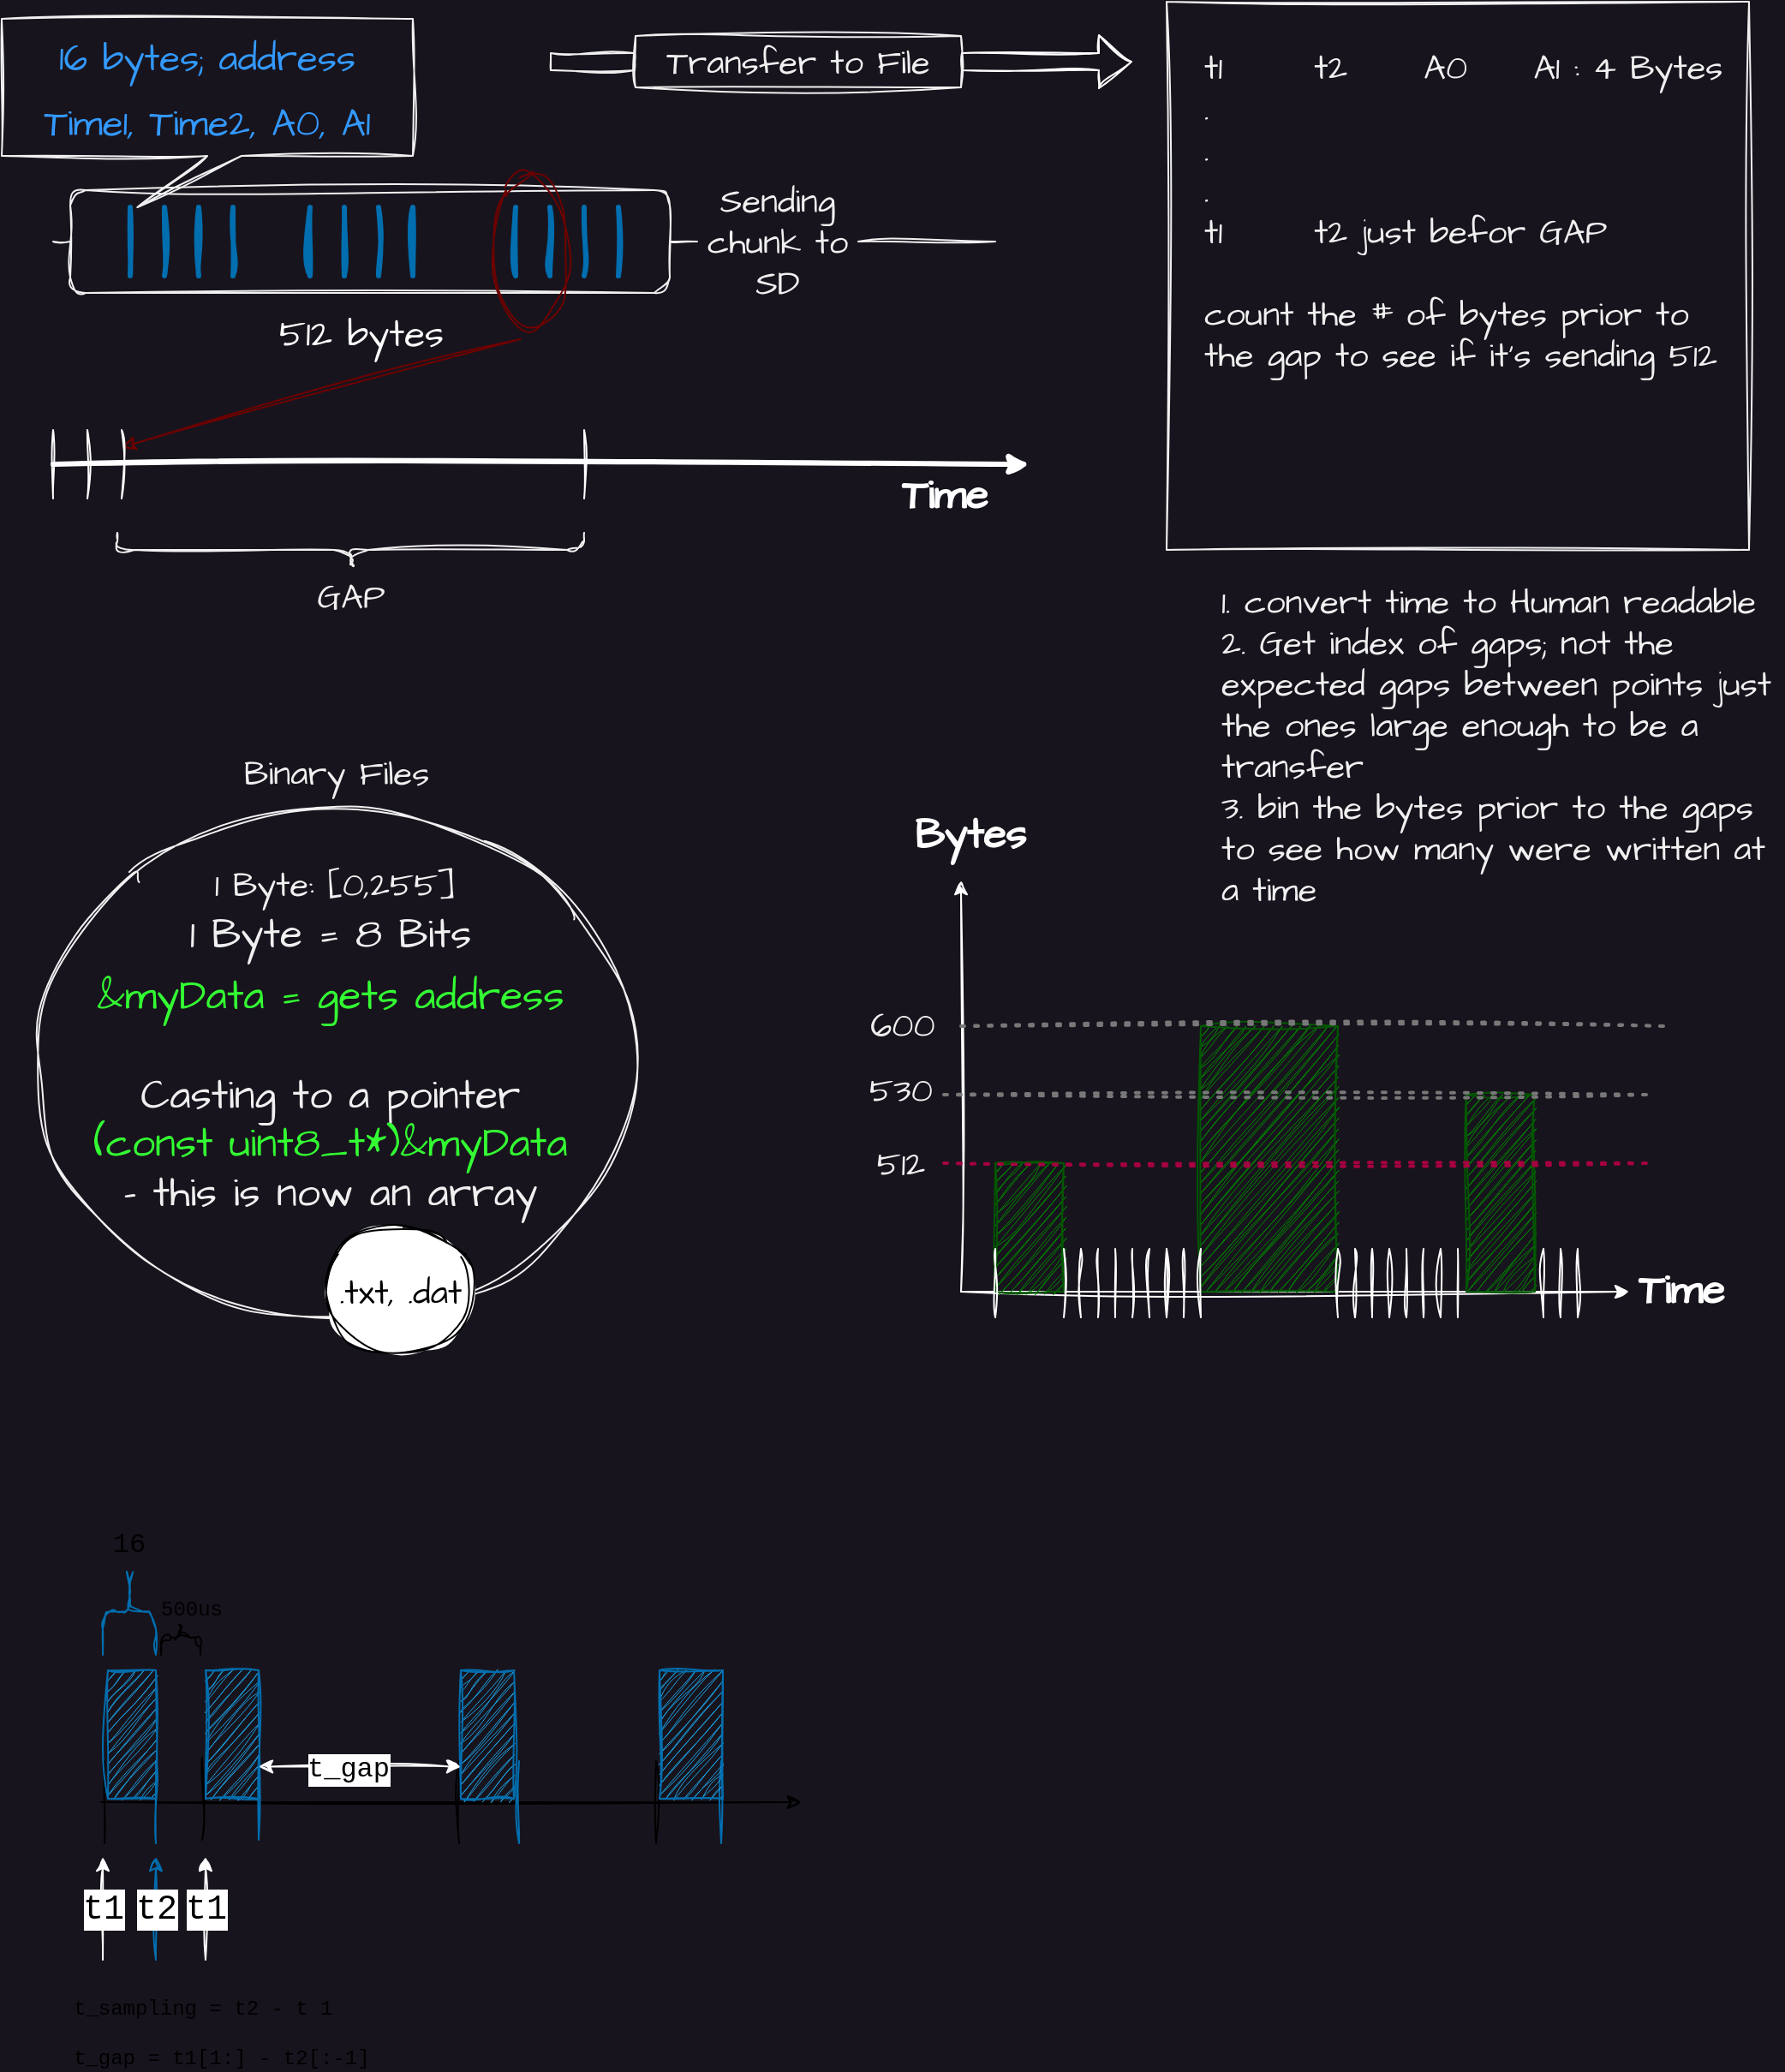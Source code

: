 <mxfile>
    <diagram id="RSmTBoeTnLUQExXN5EUj" name="Page-1">
        <mxGraphModel dx="532" dy="406" grid="0" gridSize="10" guides="1" tooltips="1" connect="1" arrows="1" fold="1" page="1" pageScale="1" pageWidth="1100" pageHeight="850" background="#18141d" math="0" shadow="0">
            <root>
                <mxCell id="0"/>
                <mxCell id="1" parent="0"/>
                <mxCell id="15" value="" style="rounded=1;whiteSpace=wrap;html=1;sketch=1;hachureGap=4;jiggle=2;curveFitting=1;fontFamily=Architects Daughter;fontSource=https%3A%2F%2Ffonts.googleapis.com%2Fcss%3Ffamily%3DArchitects%2BDaughter;fontSize=22;fontColor=#33FF33;fillColor=none;strokeColor=#F0F0F0;" parent="1" vertex="1">
                    <mxGeometry x="60" y="150" width="350" height="60" as="geometry"/>
                </mxCell>
                <mxCell id="3" value="" style="ellipse;whiteSpace=wrap;html=1;sketch=1;hachureGap=4;jiggle=2;curveFitting=1;fontFamily=Architects Daughter;fontSource=https%3A%2F%2Ffonts.googleapis.com%2Fcss%3Ffamily%3DArchitects%2BDaughter;fontSize=20;fillColor=none;strokeColor=#F0F0F0;" parent="1" vertex="1">
                    <mxGeometry x="40" y="510" width="350" height="300" as="geometry"/>
                </mxCell>
                <mxCell id="4" value=".txt, .dat" style="ellipse;whiteSpace=wrap;html=1;sketch=1;hachureGap=4;jiggle=2;curveFitting=1;fontFamily=Architects Daughter;fontSource=https%3A%2F%2Ffonts.googleapis.com%2Fcss%3Ffamily%3DArchitects%2BDaughter;fontSize=20;fillColor=default;" parent="1" vertex="1">
                    <mxGeometry x="210" y="755" width="85.71" height="75" as="geometry"/>
                </mxCell>
                <mxCell id="2" value="Binary Files" style="text;align=center;verticalAlign=middle;resizable=0;points=[];autosize=1;strokeColor=none;fillColor=none;fontSize=20;fontFamily=Architects Daughter;sketch=1;hachureGap=4;jiggle=2;curveFitting=1;fontSource=https%3A%2F%2Ffonts.googleapis.com%2Fcss%3Ffamily%3DArchitects%2BDaughter;html=1;fontColor=#F0F0F0;" parent="1" vertex="1">
                    <mxGeometry x="140" y="470" width="150" height="40" as="geometry"/>
                </mxCell>
                <mxCell id="5" value="1 Byte: [0,255]" style="text;html=1;strokeColor=none;fillColor=none;align=center;verticalAlign=middle;whiteSpace=wrap;rounded=0;sketch=1;hachureGap=4;jiggle=2;curveFitting=1;fontFamily=Architects Daughter;fontSource=https%3A%2F%2Ffonts.googleapis.com%2Fcss%3Ffamily%3DArchitects%2BDaughter;fontSize=20;fontColor=#F0F0F0;" parent="1" vertex="1">
                    <mxGeometry x="130" y="540" width="170" height="30" as="geometry"/>
                </mxCell>
                <mxCell id="6" value="1 Byte = 8 Bits" style="text;html=1;strokeColor=none;fillColor=none;align=center;verticalAlign=middle;whiteSpace=wrap;rounded=0;sketch=1;hachureGap=4;jiggle=2;curveFitting=1;fontFamily=Architects Daughter;fontSource=https%3A%2F%2Ffonts.googleapis.com%2Fcss%3Ffamily%3DArchitects%2BDaughter;fontSize=24;fontColor=#F0F0F0;" parent="1" vertex="1">
                    <mxGeometry x="127" y="570" width="170" height="30" as="geometry"/>
                </mxCell>
                <mxCell id="7" value="&lt;font color=&quot;#33ff33&quot;&gt;&amp;amp;myData = gets address&lt;br&gt;&lt;/font&gt;&lt;br&gt;Casting to a pointer&lt;br&gt;&lt;font&gt;&lt;font color=&quot;#33ff33&quot;&gt;(const uint8_t*)&amp;amp;myData&lt;/font&gt;&lt;br&gt;&lt;/font&gt;- this is now an array" style="text;html=1;strokeColor=none;fillColor=none;align=center;verticalAlign=top;whiteSpace=wrap;rounded=0;sketch=1;hachureGap=4;jiggle=2;curveFitting=1;fontFamily=Architects Daughter;fontSource=https%3A%2F%2Ffonts.googleapis.com%2Fcss%3Ffamily%3DArchitects%2BDaughter;fontSize=24;fontColor=#F0F0F0;" parent="1" vertex="1">
                    <mxGeometry x="72" y="600" width="280" height="190" as="geometry"/>
                </mxCell>
                <mxCell id="9" value="" style="endArrow=none;html=1;sketch=1;hachureGap=4;jiggle=2;curveFitting=1;fontFamily=Architects Daughter;fontSource=https%3A%2F%2Ffonts.googleapis.com%2Fcss%3Ffamily%3DArchitects%2BDaughter;fontSize=24;fontColor=#66FF66;startArrow=none;strokeColor=#F0F0F0;" parent="1" source="60" edge="1">
                    <mxGeometry width="50" height="50" relative="1" as="geometry">
                        <mxPoint x="50" y="190" as="sourcePoint"/>
                        <mxPoint x="600" y="180" as="targetPoint"/>
                    </mxGeometry>
                </mxCell>
                <mxCell id="10" value="" style="endArrow=none;html=1;sketch=1;hachureGap=4;jiggle=2;curveFitting=1;fontFamily=Architects Daughter;fontSource=https%3A%2F%2Ffonts.googleapis.com%2Fcss%3Ffamily%3DArchitects%2BDaughter;fontSize=31;fontColor=#33FF33;strokeColor=#006EAF;strokeWidth=3;fillColor=#1ba1e2;" parent="1" edge="1">
                    <mxGeometry width="50" height="50" relative="1" as="geometry">
                        <mxPoint x="115" y="200" as="sourcePoint"/>
                        <mxPoint x="115" y="160" as="targetPoint"/>
                    </mxGeometry>
                </mxCell>
                <mxCell id="11" value="" style="endArrow=none;html=1;sketch=1;hachureGap=4;jiggle=2;curveFitting=1;fontFamily=Architects Daughter;fontSource=https%3A%2F%2Ffonts.googleapis.com%2Fcss%3Ffamily%3DArchitects%2BDaughter;fontSize=31;fontColor=#33FF33;strokeColor=#006EAF;strokeWidth=3;fillColor=#1ba1e2;" parent="1" edge="1">
                    <mxGeometry width="50" height="50" relative="1" as="geometry">
                        <mxPoint x="95" y="200" as="sourcePoint"/>
                        <mxPoint x="95" y="160" as="targetPoint"/>
                    </mxGeometry>
                </mxCell>
                <mxCell id="12" value="" style="endArrow=none;html=1;sketch=1;hachureGap=4;jiggle=2;curveFitting=1;fontFamily=Architects Daughter;fontSource=https%3A%2F%2Ffonts.googleapis.com%2Fcss%3Ffamily%3DArchitects%2BDaughter;fontSize=31;fontColor=#33FF33;strokeColor=#006EAF;strokeWidth=3;fillColor=#1ba1e2;" parent="1" edge="1">
                    <mxGeometry width="50" height="50" relative="1" as="geometry">
                        <mxPoint x="135" y="200" as="sourcePoint"/>
                        <mxPoint x="135" y="160" as="targetPoint"/>
                    </mxGeometry>
                </mxCell>
                <mxCell id="13" value="" style="endArrow=none;html=1;sketch=1;hachureGap=4;jiggle=2;curveFitting=1;fontFamily=Architects Daughter;fontSource=https%3A%2F%2Ffonts.googleapis.com%2Fcss%3Ffamily%3DArchitects%2BDaughter;fontSize=31;fontColor=#33FF33;strokeColor=#006EAF;strokeWidth=3;fillColor=#1ba1e2;" parent="1" edge="1">
                    <mxGeometry width="50" height="50" relative="1" as="geometry">
                        <mxPoint x="155" y="200" as="sourcePoint"/>
                        <mxPoint x="155" y="160" as="targetPoint"/>
                    </mxGeometry>
                </mxCell>
                <mxCell id="14" value="&lt;font style=&quot;font-size: 22px;&quot;&gt;16 bytes; address&lt;br&gt;Time1, Time2, A0, A1&lt;br&gt;&lt;/font&gt;" style="shape=callout;whiteSpace=wrap;html=1;perimeter=calloutPerimeter;sketch=1;hachureGap=4;jiggle=2;curveFitting=1;fontFamily=Architects Daughter;fontSource=https%3A%2F%2Ffonts.googleapis.com%2Fcss%3Ffamily%3DArchitects%2BDaughter;fontSize=31;position2=0.33;fillColor=none;fontColor=#3399FF;strokeColor=#F0F0F0;" parent="1" vertex="1">
                    <mxGeometry x="20" y="50" width="240" height="110" as="geometry"/>
                </mxCell>
                <mxCell id="16" value="" style="endArrow=none;html=1;sketch=1;hachureGap=4;jiggle=2;curveFitting=1;fontFamily=Architects Daughter;fontSource=https%3A%2F%2Ffonts.googleapis.com%2Fcss%3Ffamily%3DArchitects%2BDaughter;fontSize=24;fontColor=#66FF66;strokeColor=#F0F0F0;" parent="1" target="15" edge="1">
                    <mxGeometry width="50" height="50" relative="1" as="geometry">
                        <mxPoint x="50" y="180" as="sourcePoint"/>
                        <mxPoint x="590" y="190" as="targetPoint"/>
                    </mxGeometry>
                </mxCell>
                <mxCell id="17" value="512 bytes" style="text;html=1;strokeColor=none;fillColor=none;align=center;verticalAlign=middle;whiteSpace=wrap;rounded=0;sketch=1;hachureGap=4;jiggle=2;curveFitting=1;fontFamily=Architects Daughter;fontSource=https%3A%2F%2Ffonts.googleapis.com%2Fcss%3Ffamily%3DArchitects%2BDaughter;fontSize=22;fontColor=#FFFFFF;" parent="1" vertex="1">
                    <mxGeometry x="170" y="220" width="120" height="30" as="geometry"/>
                </mxCell>
                <mxCell id="20" value="" style="endArrow=classic;html=1;sketch=1;hachureGap=4;jiggle=2;curveFitting=1;strokeColor=#FFFFFF;strokeWidth=3;fontFamily=Architects Daughter;fontSource=https%3A%2F%2Ffonts.googleapis.com%2Fcss%3Ffamily%3DArchitects%2BDaughter;fontSize=22;fontColor=#FFFFFF;" parent="1" edge="1">
                    <mxGeometry width="50" height="50" relative="1" as="geometry">
                        <mxPoint x="50" y="310" as="sourcePoint"/>
                        <mxPoint x="620" y="310" as="targetPoint"/>
                    </mxGeometry>
                </mxCell>
                <mxCell id="21" value="Time" style="text;strokeColor=none;fillColor=none;html=1;fontSize=24;fontStyle=1;verticalAlign=middle;align=center;sketch=1;hachureGap=4;jiggle=2;curveFitting=1;fontFamily=Architects Daughter;fontSource=https%3A%2F%2Ffonts.googleapis.com%2Fcss%3Ffamily%3DArchitects%2BDaughter;fontColor=#FFFFFF;" parent="1" vertex="1">
                    <mxGeometry x="950" y="772.5" width="100" height="40" as="geometry"/>
                </mxCell>
                <mxCell id="22" value="" style="endArrow=classic;html=1;sketch=1;hachureGap=4;jiggle=2;curveFitting=1;strokeColor=#6F0000;strokeWidth=1;fontFamily=Architects Daughter;fontSource=https%3A%2F%2Ffonts.googleapis.com%2Fcss%3Ffamily%3DArchitects%2BDaughter;fontSize=22;fontColor=#FFFFFF;fillColor=#a20025;exitX=0.361;exitY=1.078;exitDx=0;exitDy=0;exitPerimeter=0;" parent="1" source="23" edge="1">
                    <mxGeometry width="50" height="50" relative="1" as="geometry">
                        <mxPoint x="100" y="220" as="sourcePoint"/>
                        <mxPoint x="90" y="300" as="targetPoint"/>
                    </mxGeometry>
                </mxCell>
                <mxCell id="23" value="" style="ellipse;whiteSpace=wrap;html=1;sketch=1;hachureGap=4;jiggle=2;curveFitting=1;fontFamily=Architects Daughter;fontSource=https%3A%2F%2Ffonts.googleapis.com%2Fcss%3Ffamily%3DArchitects%2BDaughter;fontSize=22;fontColor=#ffffff;fillColor=none;strokeColor=#6F0000;" parent="1" vertex="1">
                    <mxGeometry x="307" y="140" width="44" height="90" as="geometry"/>
                </mxCell>
                <mxCell id="24" value="" style="endArrow=none;html=1;sketch=1;hachureGap=4;jiggle=2;curveFitting=1;strokeColor=#FFFFFF;strokeWidth=1;fontFamily=Architects Daughter;fontSource=https%3A%2F%2Ffonts.googleapis.com%2Fcss%3Ffamily%3DArchitects%2BDaughter;fontSize=22;fontColor=#FFFFFF;" parent="1" edge="1">
                    <mxGeometry width="50" height="50" relative="1" as="geometry">
                        <mxPoint x="90" y="290" as="sourcePoint"/>
                        <mxPoint x="90" y="330" as="targetPoint"/>
                    </mxGeometry>
                </mxCell>
                <mxCell id="28" value="" style="endArrow=classic;html=1;sketch=1;hachureGap=4;jiggle=2;curveFitting=1;strokeColor=#FFFFFF;strokeWidth=1;fontFamily=Architects Daughter;fontSource=https%3A%2F%2Ffonts.googleapis.com%2Fcss%3Ffamily%3DArchitects%2BDaughter;fontSize=22;fontColor=#FFFFFF;" parent="1" edge="1">
                    <mxGeometry width="50" height="50" relative="1" as="geometry">
                        <mxPoint x="580" y="793" as="sourcePoint"/>
                        <mxPoint x="580" y="553" as="targetPoint"/>
                    </mxGeometry>
                </mxCell>
                <mxCell id="29" value="" style="endArrow=classic;html=1;sketch=1;hachureGap=4;jiggle=2;curveFitting=1;strokeColor=#FFFFFF;strokeWidth=1;fontFamily=Architects Daughter;fontSource=https%3A%2F%2Ffonts.googleapis.com%2Fcss%3Ffamily%3DArchitects%2BDaughter;fontSize=22;fontColor=#FFFFFF;entryX=0;entryY=0.75;entryDx=0;entryDy=0;" parent="1" edge="1">
                    <mxGeometry width="50" height="50" relative="1" as="geometry">
                        <mxPoint x="580" y="793" as="sourcePoint"/>
                        <mxPoint x="970" y="793" as="targetPoint"/>
                    </mxGeometry>
                </mxCell>
                <mxCell id="30" value="Time" style="text;strokeColor=none;fillColor=none;html=1;fontSize=24;fontStyle=1;verticalAlign=middle;align=center;sketch=1;hachureGap=4;jiggle=2;curveFitting=1;fontFamily=Architects Daughter;fontSource=https%3A%2F%2Ffonts.googleapis.com%2Fcss%3Ffamily%3DArchitects%2BDaughter;fontColor=#FFFFFF;" parent="1" vertex="1">
                    <mxGeometry x="520" y="309" width="100" height="40" as="geometry"/>
                </mxCell>
                <mxCell id="31" value="Bytes" style="text;strokeColor=none;fillColor=none;html=1;fontSize=24;fontStyle=1;verticalAlign=middle;align=center;sketch=1;hachureGap=4;jiggle=2;curveFitting=1;fontFamily=Architects Daughter;fontSource=https%3A%2F%2Ffonts.googleapis.com%2Fcss%3Ffamily%3DArchitects%2BDaughter;fontColor=#FFFFFF;" parent="1" vertex="1">
                    <mxGeometry x="540" y="504" width="90" height="45" as="geometry"/>
                </mxCell>
                <mxCell id="34" value="" style="rounded=0;whiteSpace=wrap;html=1;sketch=1;hachureGap=4;jiggle=2;curveFitting=1;fontFamily=Architects Daughter;fontSource=https%3A%2F%2Ffonts.googleapis.com%2Fcss%3Ffamily%3DArchitects%2BDaughter;fontSize=22;fontColor=#ffffff;fillColor=#008a00;strokeColor=#005700;" parent="1" vertex="1">
                    <mxGeometry x="720" y="638" width="80" height="155" as="geometry"/>
                </mxCell>
                <mxCell id="35" value="" style="rounded=0;whiteSpace=wrap;html=1;sketch=1;hachureGap=4;jiggle=2;curveFitting=1;fontFamily=Architects Daughter;fontSource=https%3A%2F%2Ffonts.googleapis.com%2Fcss%3Ffamily%3DArchitects%2BDaughter;fontSize=22;fontColor=#ffffff;fillColor=#008a00;strokeColor=#005700;" parent="1" vertex="1">
                    <mxGeometry x="600" y="718" width="40" height="75" as="geometry"/>
                </mxCell>
                <mxCell id="36" value="" style="rounded=0;whiteSpace=wrap;html=1;sketch=1;hachureGap=4;jiggle=2;curveFitting=1;fontFamily=Architects Daughter;fontSource=https%3A%2F%2Ffonts.googleapis.com%2Fcss%3Ffamily%3DArchitects%2BDaughter;fontSize=22;fontColor=#ffffff;fillColor=#008a00;strokeColor=#005700;" parent="1" vertex="1">
                    <mxGeometry x="875" y="678" width="40" height="115" as="geometry"/>
                </mxCell>
                <mxCell id="43" value="" style="shape=flexArrow;endArrow=classic;html=1;sketch=1;hachureGap=4;jiggle=2;curveFitting=1;strokeColor=#FFFFFF;strokeWidth=1;fontFamily=Architects Daughter;fontSource=https%3A%2F%2Ffonts.googleapis.com%2Fcss%3Ffamily%3DArchitects%2BDaughter;fontSize=60;fontColor=#FF3333;startArrow=none;" parent="1" source="44" edge="1">
                    <mxGeometry width="50" height="50" relative="1" as="geometry">
                        <mxPoint x="340" y="75" as="sourcePoint"/>
                        <mxPoint x="680" y="75" as="targetPoint"/>
                    </mxGeometry>
                </mxCell>
                <mxCell id="46" value="" style="shape=flexArrow;endArrow=none;html=1;sketch=1;hachureGap=4;jiggle=2;curveFitting=1;strokeColor=#F0F0F0;strokeWidth=1;fontFamily=Architects Daughter;fontSource=https%3A%2F%2Ffonts.googleapis.com%2Fcss%3Ffamily%3DArchitects%2BDaughter;fontSize=60;fontColor=#FF3333;" parent="1" target="44" edge="1">
                    <mxGeometry width="50" height="50" relative="1" as="geometry">
                        <mxPoint x="340" y="75" as="sourcePoint"/>
                        <mxPoint x="680" y="75" as="targetPoint"/>
                    </mxGeometry>
                </mxCell>
                <mxCell id="44" value="Transfer to File" style="text;html=1;strokeColor=#F0F0F0;fillColor=none;align=center;verticalAlign=middle;whiteSpace=wrap;rounded=0;sketch=1;hachureGap=4;jiggle=2;curveFitting=1;fontFamily=Architects Daughter;fontSource=https%3A%2F%2Ffonts.googleapis.com%2Fcss%3Ffamily%3DArchitects%2BDaughter;fontSize=20;fontColor=#F0F0F0;" parent="1" vertex="1">
                    <mxGeometry x="390" y="60" width="190" height="30" as="geometry"/>
                </mxCell>
                <mxCell id="47" value="" style="endArrow=none;html=1;sketch=1;hachureGap=4;jiggle=2;curveFitting=1;strokeColor=#FFFFFF;strokeWidth=1;fontFamily=Architects Daughter;fontSource=https%3A%2F%2Ffonts.googleapis.com%2Fcss%3Ffamily%3DArchitects%2BDaughter;fontSize=22;fontColor=#FFFFFF;" parent="1" edge="1">
                    <mxGeometry width="50" height="50" relative="1" as="geometry">
                        <mxPoint x="600" y="768" as="sourcePoint"/>
                        <mxPoint x="600" y="808" as="targetPoint"/>
                    </mxGeometry>
                </mxCell>
                <mxCell id="49" value="" style="endArrow=none;html=1;sketch=1;hachureGap=4;jiggle=2;curveFitting=1;strokeColor=#FFFFFF;strokeWidth=1;fontFamily=Architects Daughter;fontSource=https%3A%2F%2Ffonts.googleapis.com%2Fcss%3Ffamily%3DArchitects%2BDaughter;fontSize=22;fontColor=#FFFFFF;" parent="1" edge="1">
                    <mxGeometry width="50" height="50" relative="1" as="geometry">
                        <mxPoint x="640" y="768" as="sourcePoint"/>
                        <mxPoint x="640" y="808" as="targetPoint"/>
                    </mxGeometry>
                </mxCell>
                <mxCell id="50" value="" style="endArrow=none;html=1;sketch=1;hachureGap=4;jiggle=2;curveFitting=1;strokeColor=#FFFFFF;strokeWidth=1;fontFamily=Architects Daughter;fontSource=https%3A%2F%2Ffonts.googleapis.com%2Fcss%3Ffamily%3DArchitects%2BDaughter;fontSize=22;fontColor=#FFFFFF;" parent="1" edge="1">
                    <mxGeometry width="50" height="50" relative="1" as="geometry">
                        <mxPoint x="720" y="768" as="sourcePoint"/>
                        <mxPoint x="720" y="808" as="targetPoint"/>
                    </mxGeometry>
                </mxCell>
                <mxCell id="55" value="" style="endArrow=none;html=1;sketch=1;hachureGap=4;jiggle=2;curveFitting=1;strokeColor=#FFFFFF;strokeWidth=1;fontFamily=Architects Daughter;fontSource=https%3A%2F%2Ffonts.googleapis.com%2Fcss%3Ffamily%3DArchitects%2BDaughter;fontSize=22;fontColor=#FFFFFF;" parent="1" edge="1">
                    <mxGeometry width="50" height="50" relative="1" as="geometry">
                        <mxPoint x="800" y="768" as="sourcePoint"/>
                        <mxPoint x="800" y="808" as="targetPoint"/>
                    </mxGeometry>
                </mxCell>
                <mxCell id="56" value="" style="endArrow=none;html=1;sketch=1;hachureGap=4;jiggle=2;curveFitting=1;strokeColor=#FFFFFF;strokeWidth=1;fontFamily=Architects Daughter;fontSource=https%3A%2F%2Ffonts.googleapis.com%2Fcss%3Ffamily%3DArchitects%2BDaughter;fontSize=22;fontColor=#FFFFFF;" parent="1" edge="1">
                    <mxGeometry width="50" height="50" relative="1" as="geometry">
                        <mxPoint x="870" y="768" as="sourcePoint"/>
                        <mxPoint x="870" y="808" as="targetPoint"/>
                    </mxGeometry>
                </mxCell>
                <mxCell id="58" value="" style="endArrow=none;html=1;sketch=1;hachureGap=4;jiggle=2;curveFitting=1;strokeColor=#FFFFFF;strokeWidth=1;fontFamily=Architects Daughter;fontSource=https%3A%2F%2Ffonts.googleapis.com%2Fcss%3Ffamily%3DArchitects%2BDaughter;fontSize=22;fontColor=#FFFFFF;" parent="1" edge="1">
                    <mxGeometry width="50" height="50" relative="1" as="geometry">
                        <mxPoint x="920" y="768" as="sourcePoint"/>
                        <mxPoint x="920" y="808" as="targetPoint"/>
                    </mxGeometry>
                </mxCell>
                <mxCell id="59" value="" style="endArrow=none;html=1;sketch=1;hachureGap=4;jiggle=2;curveFitting=1;strokeColor=#FFFFFF;strokeWidth=1;fontFamily=Architects Daughter;fontSource=https%3A%2F%2Ffonts.googleapis.com%2Fcss%3Ffamily%3DArchitects%2BDaughter;fontSize=22;fontColor=#FFFFFF;" parent="1" edge="1">
                    <mxGeometry width="50" height="50" relative="1" as="geometry">
                        <mxPoint x="360" y="290" as="sourcePoint"/>
                        <mxPoint x="360" y="330" as="targetPoint"/>
                    </mxGeometry>
                </mxCell>
                <mxCell id="61" value="" style="endArrow=none;html=1;sketch=1;hachureGap=4;jiggle=2;curveFitting=1;fontFamily=Architects Daughter;fontSource=https%3A%2F%2Ffonts.googleapis.com%2Fcss%3Ffamily%3DArchitects%2BDaughter;fontSize=24;fontColor=#66FF66;startArrow=none;strokeColor=#F0F0F0;" parent="1" source="15" target="60" edge="1">
                    <mxGeometry width="50" height="50" relative="1" as="geometry">
                        <mxPoint x="410" y="180" as="sourcePoint"/>
                        <mxPoint x="600" y="180" as="targetPoint"/>
                    </mxGeometry>
                </mxCell>
                <mxCell id="60" value="Sending chunk to SD" style="text;html=1;strokeColor=none;fillColor=none;align=center;verticalAlign=middle;rounded=0;sketch=1;hachureGap=4;jiggle=2;curveFitting=1;fontFamily=Architects Daughter;fontSource=https%3A%2F%2Ffonts.googleapis.com%2Fcss%3Ffamily%3DArchitects%2BDaughter;fontSize=20;whiteSpace=wrap;labelBorderColor=none;fontColor=#F0F0F0;" parent="1" vertex="1">
                    <mxGeometry x="426" y="165" width="94" height="30" as="geometry"/>
                </mxCell>
                <mxCell id="65" value="" style="endArrow=none;html=1;sketch=1;hachureGap=4;jiggle=2;curveFitting=1;fontFamily=Architects Daughter;fontSource=https%3A%2F%2Ffonts.googleapis.com%2Fcss%3Ffamily%3DArchitects%2BDaughter;fontSize=31;fontColor=#33FF33;strokeColor=#006EAF;strokeWidth=3;fillColor=#1ba1e2;" parent="1" edge="1">
                    <mxGeometry width="50" height="50" relative="1" as="geometry">
                        <mxPoint x="200.0" y="200" as="sourcePoint"/>
                        <mxPoint x="200.0" y="160" as="targetPoint"/>
                    </mxGeometry>
                </mxCell>
                <mxCell id="66" value="" style="endArrow=none;html=1;sketch=1;hachureGap=4;jiggle=2;curveFitting=1;fontFamily=Architects Daughter;fontSource=https%3A%2F%2Ffonts.googleapis.com%2Fcss%3Ffamily%3DArchitects%2BDaughter;fontSize=31;fontColor=#33FF33;strokeColor=#006EAF;strokeWidth=3;fillColor=#1ba1e2;" parent="1" edge="1">
                    <mxGeometry width="50" height="50" relative="1" as="geometry">
                        <mxPoint x="220.0" y="200" as="sourcePoint"/>
                        <mxPoint x="220.0" y="160" as="targetPoint"/>
                    </mxGeometry>
                </mxCell>
                <mxCell id="67" value="" style="endArrow=none;html=1;sketch=1;hachureGap=4;jiggle=2;curveFitting=1;fontFamily=Architects Daughter;fontSource=https%3A%2F%2Ffonts.googleapis.com%2Fcss%3Ffamily%3DArchitects%2BDaughter;fontSize=31;fontColor=#33FF33;strokeColor=#006EAF;strokeWidth=3;fillColor=#1ba1e2;" parent="1" edge="1">
                    <mxGeometry width="50" height="50" relative="1" as="geometry">
                        <mxPoint x="240.0" y="200" as="sourcePoint"/>
                        <mxPoint x="240.0" y="160" as="targetPoint"/>
                    </mxGeometry>
                </mxCell>
                <mxCell id="68" value="" style="endArrow=none;html=1;sketch=1;hachureGap=4;jiggle=2;curveFitting=1;fontFamily=Architects Daughter;fontSource=https%3A%2F%2Ffonts.googleapis.com%2Fcss%3Ffamily%3DArchitects%2BDaughter;fontSize=31;fontColor=#33FF33;strokeColor=#006EAF;strokeWidth=3;fillColor=#1ba1e2;" parent="1" edge="1">
                    <mxGeometry width="50" height="50" relative="1" as="geometry">
                        <mxPoint x="320.0" y="200" as="sourcePoint"/>
                        <mxPoint x="320.0" y="160" as="targetPoint"/>
                    </mxGeometry>
                </mxCell>
                <mxCell id="72" value="" style="endArrow=none;html=1;sketch=1;hachureGap=4;jiggle=2;curveFitting=1;fontFamily=Architects Daughter;fontSource=https%3A%2F%2Ffonts.googleapis.com%2Fcss%3Ffamily%3DArchitects%2BDaughter;fontSize=31;fontColor=#33FF33;strokeColor=#006EAF;strokeWidth=3;fillColor=#1ba1e2;" parent="1" edge="1">
                    <mxGeometry width="50" height="50" relative="1" as="geometry">
                        <mxPoint x="340" y="200" as="sourcePoint"/>
                        <mxPoint x="340" y="160" as="targetPoint"/>
                    </mxGeometry>
                </mxCell>
                <mxCell id="73" value="" style="endArrow=none;html=1;sketch=1;hachureGap=4;jiggle=2;curveFitting=1;fontFamily=Architects Daughter;fontSource=https%3A%2F%2Ffonts.googleapis.com%2Fcss%3Ffamily%3DArchitects%2BDaughter;fontSize=31;fontColor=#33FF33;strokeColor=#006EAF;strokeWidth=3;fillColor=#1ba1e2;" parent="1" edge="1">
                    <mxGeometry width="50" height="50" relative="1" as="geometry">
                        <mxPoint x="360" y="200" as="sourcePoint"/>
                        <mxPoint x="360" y="160" as="targetPoint"/>
                    </mxGeometry>
                </mxCell>
                <mxCell id="74" value="" style="endArrow=none;html=1;sketch=1;hachureGap=4;jiggle=2;curveFitting=1;fontFamily=Architects Daughter;fontSource=https%3A%2F%2Ffonts.googleapis.com%2Fcss%3Ffamily%3DArchitects%2BDaughter;fontSize=31;fontColor=#33FF33;strokeColor=#006EAF;strokeWidth=3;fillColor=#1ba1e2;" parent="1" edge="1">
                    <mxGeometry width="50" height="50" relative="1" as="geometry">
                        <mxPoint x="380" y="200" as="sourcePoint"/>
                        <mxPoint x="380" y="160" as="targetPoint"/>
                    </mxGeometry>
                </mxCell>
                <mxCell id="77" value="" style="endArrow=none;html=1;sketch=1;hachureGap=4;jiggle=2;curveFitting=1;strokeColor=#FFFFFF;strokeWidth=1;fontFamily=Architects Daughter;fontSource=https%3A%2F%2Ffonts.googleapis.com%2Fcss%3Ffamily%3DArchitects%2BDaughter;fontSize=22;fontColor=#FFFFFF;" parent="1" edge="1">
                    <mxGeometry width="50" height="50" relative="1" as="geometry">
                        <mxPoint x="70" y="290.0" as="sourcePoint"/>
                        <mxPoint x="70" y="330.0" as="targetPoint"/>
                    </mxGeometry>
                </mxCell>
                <mxCell id="78" value="" style="endArrow=none;html=1;sketch=1;hachureGap=4;jiggle=2;curveFitting=1;strokeColor=#FFFFFF;strokeWidth=1;fontFamily=Architects Daughter;fontSource=https%3A%2F%2Ffonts.googleapis.com%2Fcss%3Ffamily%3DArchitects%2BDaughter;fontSize=22;fontColor=#FFFFFF;" parent="1" edge="1">
                    <mxGeometry width="50" height="50" relative="1" as="geometry">
                        <mxPoint x="50" y="290.0" as="sourcePoint"/>
                        <mxPoint x="50" y="330.0" as="targetPoint"/>
                    </mxGeometry>
                </mxCell>
                <mxCell id="79" value="" style="rounded=0;whiteSpace=wrap;html=1;sketch=1;hachureGap=4;jiggle=2;curveFitting=1;fontFamily=Architects Daughter;fontSource=https%3A%2F%2Ffonts.googleapis.com%2Fcss%3Ffamily%3DArchitects%2BDaughter;fontSize=20;fillColor=none;strokeColor=#F0F0F0;" parent="1" vertex="1">
                    <mxGeometry x="700" y="40" width="340" height="320" as="geometry"/>
                </mxCell>
                <mxCell id="80" value="t1&lt;span style=&quot;white-space: pre;&quot;&gt;&#9;&lt;/span&gt;t2&amp;nbsp;&lt;span style=&quot;white-space: pre;&quot;&gt;&#9;&lt;/span&gt;A0&lt;span style=&quot;white-space: pre;&quot;&gt;&#9;&lt;/span&gt;A1 : 4 Bytes&lt;br&gt;.&lt;br&gt;.&lt;br&gt;.&amp;nbsp;&lt;br&gt;t1&lt;span style=&quot;white-space: pre;&quot;&gt;&#9;&lt;/span&gt;t2 just befor GAP&lt;br&gt;&lt;br&gt;count the # of bytes prior to the gap to see if it's sending 512" style="text;html=1;strokeColor=none;fillColor=none;align=left;verticalAlign=top;whiteSpace=wrap;rounded=0;sketch=1;hachureGap=4;jiggle=2;curveFitting=1;fontFamily=Architects Daughter;fontSource=https%3A%2F%2Ffonts.googleapis.com%2Fcss%3Ffamily%3DArchitects%2BDaughter;fontSize=20;fontColor=#F0F0F0;" parent="1" vertex="1">
                    <mxGeometry x="720" y="60" width="310" height="280" as="geometry"/>
                </mxCell>
                <mxCell id="83" value="1. convert time to Human readable&lt;br&gt;2. Get index of gaps; not the expected gaps between points just the ones large enough to be a transfer&amp;nbsp;&lt;br&gt;3. bin the bytes prior to the gaps to see how many were written at a time&amp;nbsp;" style="text;html=1;strokeColor=none;fillColor=none;align=left;verticalAlign=top;whiteSpace=wrap;rounded=0;sketch=1;hachureGap=4;jiggle=2;curveFitting=1;fontFamily=Architects Daughter;fontSource=https%3A%2F%2Ffonts.googleapis.com%2Fcss%3Ffamily%3DArchitects%2BDaughter;fontSize=20;labelBorderColor=none;labelBackgroundColor=none;fontColor=#F0F0F0;" parent="1" vertex="1">
                    <mxGeometry x="730" y="372" width="330" height="215" as="geometry"/>
                </mxCell>
                <mxCell id="84" value="512" style="text;html=1;strokeColor=none;fillColor=none;align=center;verticalAlign=middle;whiteSpace=wrap;rounded=0;sketch=1;hachureGap=4;jiggle=2;curveFitting=1;fontFamily=Architects Daughter;fontSource=https%3A%2F%2Ffonts.googleapis.com%2Fcss%3Ffamily%3DArchitects%2BDaughter;fontSize=20;fontColor=#F0F0F0;" parent="1" vertex="1">
                    <mxGeometry x="515" y="702.5" width="60" height="30" as="geometry"/>
                </mxCell>
                <mxCell id="86" value="600" style="text;html=1;strokeColor=none;fillColor=none;align=center;verticalAlign=middle;whiteSpace=wrap;rounded=0;sketch=1;hachureGap=4;jiggle=2;curveFitting=1;fontFamily=Architects Daughter;fontSource=https%3A%2F%2Ffonts.googleapis.com%2Fcss%3Ffamily%3DArchitects%2BDaughter;fontSize=20;fontColor=#F0F0F0;" parent="1" vertex="1">
                    <mxGeometry x="516" y="622" width="60" height="30" as="geometry"/>
                </mxCell>
                <mxCell id="87" value="530" style="text;html=1;strokeColor=none;fillColor=none;align=center;verticalAlign=middle;whiteSpace=wrap;rounded=0;sketch=1;hachureGap=4;jiggle=2;curveFitting=1;fontFamily=Architects Daughter;fontSource=https%3A%2F%2Ffonts.googleapis.com%2Fcss%3Ffamily%3DArchitects%2BDaughter;fontSize=20;fontColor=#F0F0F0;" parent="1" vertex="1">
                    <mxGeometry x="515" y="660" width="60" height="30" as="geometry"/>
                </mxCell>
                <mxCell id="88" value="" style="endArrow=none;dashed=1;html=1;dashPattern=1 3;strokeWidth=2;sketch=1;hachureGap=4;jiggle=2;curveFitting=1;fontFamily=Architects Daughter;fontSource=https%3A%2F%2Ffonts.googleapis.com%2Fcss%3Ffamily%3DArchitects%2BDaughter;fontSize=16;fillColor=#d80073;strokeColor=#A50040;" parent="1" edge="1">
                    <mxGeometry width="50" height="50" relative="1" as="geometry">
                        <mxPoint x="570" y="718" as="sourcePoint"/>
                        <mxPoint x="980" y="718" as="targetPoint"/>
                    </mxGeometry>
                </mxCell>
                <mxCell id="89" value="" style="endArrow=none;html=1;sketch=1;hachureGap=4;jiggle=2;curveFitting=1;strokeColor=#FFFFFF;strokeWidth=1;fontFamily=Architects Daughter;fontSource=https%3A%2F%2Ffonts.googleapis.com%2Fcss%3Ffamily%3DArchitects%2BDaughter;fontSize=22;fontColor=#FFFFFF;" parent="1" edge="1">
                    <mxGeometry width="50" height="50" relative="1" as="geometry">
                        <mxPoint x="660" y="768" as="sourcePoint"/>
                        <mxPoint x="660" y="808" as="targetPoint"/>
                    </mxGeometry>
                </mxCell>
                <mxCell id="90" value="" style="endArrow=none;html=1;sketch=1;hachureGap=4;jiggle=2;curveFitting=1;strokeColor=#FFFFFF;strokeWidth=1;fontFamily=Architects Daughter;fontSource=https%3A%2F%2Ffonts.googleapis.com%2Fcss%3Ffamily%3DArchitects%2BDaughter;fontSize=22;fontColor=#FFFFFF;" parent="1" edge="1">
                    <mxGeometry width="50" height="50" relative="1" as="geometry">
                        <mxPoint x="650" y="768" as="sourcePoint"/>
                        <mxPoint x="650" y="808" as="targetPoint"/>
                    </mxGeometry>
                </mxCell>
                <mxCell id="91" value="" style="endArrow=none;html=1;sketch=1;hachureGap=4;jiggle=2;curveFitting=1;strokeColor=#FFFFFF;strokeWidth=1;fontFamily=Architects Daughter;fontSource=https%3A%2F%2Ffonts.googleapis.com%2Fcss%3Ffamily%3DArchitects%2BDaughter;fontSize=22;fontColor=#FFFFFF;" parent="1" edge="1">
                    <mxGeometry width="50" height="50" relative="1" as="geometry">
                        <mxPoint x="670" y="768" as="sourcePoint"/>
                        <mxPoint x="670" y="808" as="targetPoint"/>
                    </mxGeometry>
                </mxCell>
                <mxCell id="92" value="" style="endArrow=none;html=1;sketch=1;hachureGap=4;jiggle=2;curveFitting=1;strokeColor=#FFFFFF;strokeWidth=1;fontFamily=Architects Daughter;fontSource=https%3A%2F%2Ffonts.googleapis.com%2Fcss%3Ffamily%3DArchitects%2BDaughter;fontSize=22;fontColor=#FFFFFF;" parent="1" edge="1">
                    <mxGeometry width="50" height="50" relative="1" as="geometry">
                        <mxPoint x="680" y="768" as="sourcePoint"/>
                        <mxPoint x="680" y="808" as="targetPoint"/>
                    </mxGeometry>
                </mxCell>
                <mxCell id="93" value="" style="endArrow=none;html=1;sketch=1;hachureGap=4;jiggle=2;curveFitting=1;strokeColor=#FFFFFF;strokeWidth=1;fontFamily=Architects Daughter;fontSource=https%3A%2F%2Ffonts.googleapis.com%2Fcss%3Ffamily%3DArchitects%2BDaughter;fontSize=22;fontColor=#FFFFFF;" parent="1" edge="1">
                    <mxGeometry width="50" height="50" relative="1" as="geometry">
                        <mxPoint x="690" y="768" as="sourcePoint"/>
                        <mxPoint x="690" y="808" as="targetPoint"/>
                    </mxGeometry>
                </mxCell>
                <mxCell id="94" value="" style="endArrow=none;html=1;sketch=1;hachureGap=4;jiggle=2;curveFitting=1;strokeColor=#FFFFFF;strokeWidth=1;fontFamily=Architects Daughter;fontSource=https%3A%2F%2Ffonts.googleapis.com%2Fcss%3Ffamily%3DArchitects%2BDaughter;fontSize=22;fontColor=#FFFFFF;" parent="1" edge="1">
                    <mxGeometry width="50" height="50" relative="1" as="geometry">
                        <mxPoint x="700" y="768" as="sourcePoint"/>
                        <mxPoint x="700" y="808" as="targetPoint"/>
                    </mxGeometry>
                </mxCell>
                <mxCell id="95" value="" style="endArrow=none;html=1;sketch=1;hachureGap=4;jiggle=2;curveFitting=1;strokeColor=#FFFFFF;strokeWidth=1;fontFamily=Architects Daughter;fontSource=https%3A%2F%2Ffonts.googleapis.com%2Fcss%3Ffamily%3DArchitects%2BDaughter;fontSize=22;fontColor=#FFFFFF;" parent="1" edge="1">
                    <mxGeometry width="50" height="50" relative="1" as="geometry">
                        <mxPoint x="700" y="768" as="sourcePoint"/>
                        <mxPoint x="700" y="808" as="targetPoint"/>
                    </mxGeometry>
                </mxCell>
                <mxCell id="96" value="" style="endArrow=none;html=1;sketch=1;hachureGap=4;jiggle=2;curveFitting=1;strokeColor=#FFFFFF;strokeWidth=1;fontFamily=Architects Daughter;fontSource=https%3A%2F%2Ffonts.googleapis.com%2Fcss%3Ffamily%3DArchitects%2BDaughter;fontSize=22;fontColor=#FFFFFF;" parent="1" edge="1">
                    <mxGeometry width="50" height="50" relative="1" as="geometry">
                        <mxPoint x="710" y="768" as="sourcePoint"/>
                        <mxPoint x="710" y="808" as="targetPoint"/>
                    </mxGeometry>
                </mxCell>
                <mxCell id="97" value="" style="endArrow=none;html=1;sketch=1;hachureGap=4;jiggle=2;curveFitting=1;strokeColor=#FFFFFF;strokeWidth=1;fontFamily=Architects Daughter;fontSource=https%3A%2F%2Ffonts.googleapis.com%2Fcss%3Ffamily%3DArchitects%2BDaughter;fontSize=22;fontColor=#FFFFFF;" parent="1" edge="1">
                    <mxGeometry width="50" height="50" relative="1" as="geometry">
                        <mxPoint x="810" y="768" as="sourcePoint"/>
                        <mxPoint x="810" y="808" as="targetPoint"/>
                    </mxGeometry>
                </mxCell>
                <mxCell id="98" value="" style="endArrow=none;html=1;sketch=1;hachureGap=4;jiggle=2;curveFitting=1;strokeColor=#FFFFFF;strokeWidth=1;fontFamily=Architects Daughter;fontSource=https%3A%2F%2Ffonts.googleapis.com%2Fcss%3Ffamily%3DArchitects%2BDaughter;fontSize=22;fontColor=#FFFFFF;" parent="1" edge="1">
                    <mxGeometry width="50" height="50" relative="1" as="geometry">
                        <mxPoint x="820" y="768" as="sourcePoint"/>
                        <mxPoint x="820" y="808" as="targetPoint"/>
                    </mxGeometry>
                </mxCell>
                <mxCell id="103" value="" style="endArrow=none;html=1;sketch=1;hachureGap=4;jiggle=2;curveFitting=1;strokeColor=#FFFFFF;strokeWidth=1;fontFamily=Architects Daughter;fontSource=https%3A%2F%2Ffonts.googleapis.com%2Fcss%3Ffamily%3DArchitects%2BDaughter;fontSize=22;fontColor=#FFFFFF;" parent="1" edge="1">
                    <mxGeometry width="50" height="50" relative="1" as="geometry">
                        <mxPoint x="830" y="768" as="sourcePoint"/>
                        <mxPoint x="830" y="808" as="targetPoint"/>
                    </mxGeometry>
                </mxCell>
                <mxCell id="104" value="" style="endArrow=none;html=1;sketch=1;hachureGap=4;jiggle=2;curveFitting=1;strokeColor=#FFFFFF;strokeWidth=1;fontFamily=Architects Daughter;fontSource=https%3A%2F%2Ffonts.googleapis.com%2Fcss%3Ffamily%3DArchitects%2BDaughter;fontSize=22;fontColor=#FFFFFF;" parent="1" edge="1">
                    <mxGeometry width="50" height="50" relative="1" as="geometry">
                        <mxPoint x="840" y="768" as="sourcePoint"/>
                        <mxPoint x="840" y="808" as="targetPoint"/>
                    </mxGeometry>
                </mxCell>
                <mxCell id="105" value="" style="endArrow=none;html=1;sketch=1;hachureGap=4;jiggle=2;curveFitting=1;strokeColor=#FFFFFF;strokeWidth=1;fontFamily=Architects Daughter;fontSource=https%3A%2F%2Ffonts.googleapis.com%2Fcss%3Ffamily%3DArchitects%2BDaughter;fontSize=22;fontColor=#FFFFFF;" parent="1" edge="1">
                    <mxGeometry width="50" height="50" relative="1" as="geometry">
                        <mxPoint x="850" y="768" as="sourcePoint"/>
                        <mxPoint x="850" y="808" as="targetPoint"/>
                    </mxGeometry>
                </mxCell>
                <mxCell id="106" value="" style="endArrow=none;html=1;sketch=1;hachureGap=4;jiggle=2;curveFitting=1;strokeColor=#FFFFFF;strokeWidth=1;fontFamily=Architects Daughter;fontSource=https%3A%2F%2Ffonts.googleapis.com%2Fcss%3Ffamily%3DArchitects%2BDaughter;fontSize=22;fontColor=#FFFFFF;" parent="1" edge="1">
                    <mxGeometry width="50" height="50" relative="1" as="geometry">
                        <mxPoint x="860" y="768" as="sourcePoint"/>
                        <mxPoint x="860" y="808" as="targetPoint"/>
                    </mxGeometry>
                </mxCell>
                <mxCell id="107" value="" style="endArrow=none;html=1;sketch=1;hachureGap=4;jiggle=2;curveFitting=1;strokeColor=#FFFFFF;strokeWidth=1;fontFamily=Architects Daughter;fontSource=https%3A%2F%2Ffonts.googleapis.com%2Fcss%3Ffamily%3DArchitects%2BDaughter;fontSize=22;fontColor=#FFFFFF;" parent="1" edge="1">
                    <mxGeometry width="50" height="50" relative="1" as="geometry">
                        <mxPoint x="930" y="768" as="sourcePoint"/>
                        <mxPoint x="930" y="808" as="targetPoint"/>
                    </mxGeometry>
                </mxCell>
                <mxCell id="108" value="" style="endArrow=none;html=1;sketch=1;hachureGap=4;jiggle=2;curveFitting=1;strokeColor=#FFFFFF;strokeWidth=1;fontFamily=Architects Daughter;fontSource=https%3A%2F%2Ffonts.googleapis.com%2Fcss%3Ffamily%3DArchitects%2BDaughter;fontSize=22;fontColor=#FFFFFF;" parent="1" edge="1">
                    <mxGeometry width="50" height="50" relative="1" as="geometry">
                        <mxPoint x="940" y="768" as="sourcePoint"/>
                        <mxPoint x="940" y="808" as="targetPoint"/>
                    </mxGeometry>
                </mxCell>
                <mxCell id="113" value="" style="endArrow=none;dashed=1;html=1;dashPattern=1 3;strokeWidth=2;sketch=1;hachureGap=4;jiggle=2;curveFitting=1;fontFamily=Architects Daughter;fontSource=https%3A%2F%2Ffonts.googleapis.com%2Fcss%3Ffamily%3DArchitects%2BDaughter;fontSize=16;strokeColor=#787878;" parent="1" edge="1">
                    <mxGeometry width="50" height="50" relative="1" as="geometry">
                        <mxPoint x="570" y="678" as="sourcePoint"/>
                        <mxPoint x="980" y="678" as="targetPoint"/>
                    </mxGeometry>
                </mxCell>
                <mxCell id="114" value="" style="endArrow=none;dashed=1;html=1;dashPattern=1 3;strokeWidth=2;sketch=1;hachureGap=4;jiggle=2;curveFitting=1;fontFamily=Architects Daughter;fontSource=https%3A%2F%2Ffonts.googleapis.com%2Fcss%3Ffamily%3DArchitects%2BDaughter;fontSize=16;strokeColor=#787878;" parent="1" edge="1">
                    <mxGeometry width="50" height="50" relative="1" as="geometry">
                        <mxPoint x="580" y="638" as="sourcePoint"/>
                        <mxPoint x="990" y="638" as="targetPoint"/>
                    </mxGeometry>
                </mxCell>
                <mxCell id="116" value="" style="endArrow=none;html=1;sketch=1;hachureGap=4;jiggle=2;curveFitting=1;fontFamily=Architects Daughter;fontSource=https%3A%2F%2Ffonts.googleapis.com%2Fcss%3Ffamily%3DArchitects%2BDaughter;fontSize=31;fontColor=#33FF33;strokeColor=#006EAF;strokeWidth=3;fillColor=#1ba1e2;" parent="1" edge="1">
                    <mxGeometry width="50" height="50" relative="1" as="geometry">
                        <mxPoint x="260" y="200" as="sourcePoint"/>
                        <mxPoint x="260" y="160" as="targetPoint"/>
                    </mxGeometry>
                </mxCell>
                <mxCell id="118" value="GAP" style="text;html=1;strokeColor=none;fillColor=none;align=center;verticalAlign=middle;whiteSpace=wrap;rounded=0;labelBackgroundColor=none;labelBorderColor=none;sketch=1;hachureGap=4;jiggle=2;curveFitting=1;fontFamily=Architects Daughter;fontSource=https%3A%2F%2Ffonts.googleapis.com%2Fcss%3Ffamily%3DArchitects%2BDaughter;fontSize=20;fontColor=#F0F0F0;" parent="1" vertex="1">
                    <mxGeometry x="193.75" y="372" width="60" height="30" as="geometry"/>
                </mxCell>
                <mxCell id="119" value="" style="shape=curlyBracket;whiteSpace=wrap;html=1;rounded=1;flipH=1;labelPosition=right;verticalLabelPosition=middle;align=left;verticalAlign=middle;labelBackgroundColor=none;labelBorderColor=none;sketch=1;hachureGap=4;jiggle=2;curveFitting=1;strokeColor=#F0F0F0;fontFamily=Architects Daughter;fontSource=https%3A%2F%2Ffonts.googleapis.com%2Fcss%3Ffamily%3DArchitects%2BDaughter;fontSize=20;fontColor=#F0F0F0;fillColor=none;size=0.5;rotation=90;" parent="1" vertex="1">
                    <mxGeometry x="213.75" y="223.75" width="20" height="272.5" as="geometry"/>
                </mxCell>
                <mxCell id="121" value="" style="endArrow=classic;html=1;sketch=1;hachureGap=4;jiggle=2;curveFitting=1;fontFamily=Architects Daughter;fontSource=https%3A%2F%2Ffonts.googleapis.com%2Fcss%3Ffamily%3DArchitects%2BDaughter;fontSize=16;" edge="1" parent="1">
                    <mxGeometry width="50" height="50" relative="1" as="geometry">
                        <mxPoint x="78" y="1091" as="sourcePoint"/>
                        <mxPoint x="487" y="1091" as="targetPoint"/>
                    </mxGeometry>
                </mxCell>
                <mxCell id="122" value="" style="endArrow=none;html=1;sketch=1;hachureGap=4;jiggle=2;curveFitting=1;fontFamily=Architects Daughter;fontSource=https%3A%2F%2Ffonts.googleapis.com%2Fcss%3Ffamily%3DArchitects%2BDaughter;fontSize=16;" edge="1" parent="1">
                    <mxGeometry width="50" height="50" relative="1" as="geometry">
                        <mxPoint x="80" y="1115" as="sourcePoint"/>
                        <mxPoint x="80" y="1067" as="targetPoint"/>
                    </mxGeometry>
                </mxCell>
                <mxCell id="123" value="" style="endArrow=none;html=1;sketch=1;hachureGap=4;jiggle=2;curveFitting=1;fontFamily=Architects Daughter;fontSource=https%3A%2F%2Ffonts.googleapis.com%2Fcss%3Ffamily%3DArchitects%2BDaughter;fontSize=16;fillColor=#1ba1e2;strokeColor=#006EAF;" edge="1" parent="1">
                    <mxGeometry width="50" height="50" relative="1" as="geometry">
                        <mxPoint x="110" y="1115" as="sourcePoint"/>
                        <mxPoint x="110.0" y="1067" as="targetPoint"/>
                    </mxGeometry>
                </mxCell>
                <mxCell id="124" value="" style="endArrow=none;html=1;sketch=1;hachureGap=4;jiggle=2;curveFitting=1;fontFamily=Architects Daughter;fontSource=https%3A%2F%2Ffonts.googleapis.com%2Fcss%3Ffamily%3DArchitects%2BDaughter;fontSize=16;" edge="1" parent="1">
                    <mxGeometry width="50" height="50" relative="1" as="geometry">
                        <mxPoint x="137" y="1113" as="sourcePoint"/>
                        <mxPoint x="137" y="1065" as="targetPoint"/>
                    </mxGeometry>
                </mxCell>
                <mxCell id="125" value="" style="endArrow=none;html=1;sketch=1;hachureGap=4;jiggle=2;curveFitting=1;fontFamily=Architects Daughter;fontSource=https%3A%2F%2Ffonts.googleapis.com%2Fcss%3Ffamily%3DArchitects%2BDaughter;fontSize=16;fillColor=#1ba1e2;strokeColor=#006EAF;" edge="1" parent="1">
                    <mxGeometry width="50" height="50" relative="1" as="geometry">
                        <mxPoint x="170" y="1113" as="sourcePoint"/>
                        <mxPoint x="170" y="1065" as="targetPoint"/>
                    </mxGeometry>
                </mxCell>
                <mxCell id="126" value="" style="endArrow=none;html=1;sketch=1;hachureGap=4;jiggle=2;curveFitting=1;fontFamily=Architects Daughter;fontSource=https%3A%2F%2Ffonts.googleapis.com%2Fcss%3Ffamily%3DArchitects%2BDaughter;fontSize=16;" edge="1" parent="1">
                    <mxGeometry width="50" height="50" relative="1" as="geometry">
                        <mxPoint x="287" y="1115" as="sourcePoint"/>
                        <mxPoint x="287" y="1067" as="targetPoint"/>
                    </mxGeometry>
                </mxCell>
                <mxCell id="127" value="" style="endArrow=none;html=1;sketch=1;hachureGap=4;jiggle=2;curveFitting=1;fontFamily=Architects Daughter;fontSource=https%3A%2F%2Ffonts.googleapis.com%2Fcss%3Ffamily%3DArchitects%2BDaughter;fontSize=16;fillColor=#1ba1e2;strokeColor=#006EAF;" edge="1" parent="1">
                    <mxGeometry width="50" height="50" relative="1" as="geometry">
                        <mxPoint x="322" y="1115" as="sourcePoint"/>
                        <mxPoint x="322" y="1067" as="targetPoint"/>
                    </mxGeometry>
                </mxCell>
                <mxCell id="128" value="" style="endArrow=none;html=1;sketch=1;hachureGap=4;jiggle=2;curveFitting=1;fontFamily=Architects Daughter;fontSource=https%3A%2F%2Ffonts.googleapis.com%2Fcss%3Ffamily%3DArchitects%2BDaughter;fontSize=16;" edge="1" parent="1">
                    <mxGeometry width="50" height="50" relative="1" as="geometry">
                        <mxPoint x="402" y="1115" as="sourcePoint"/>
                        <mxPoint x="402" y="1067" as="targetPoint"/>
                    </mxGeometry>
                </mxCell>
                <mxCell id="129" value="" style="endArrow=none;html=1;sketch=1;hachureGap=4;jiggle=2;curveFitting=1;fontFamily=Architects Daughter;fontSource=https%3A%2F%2Ffonts.googleapis.com%2Fcss%3Ffamily%3DArchitects%2BDaughter;fontSize=16;fillColor=#1ba1e2;strokeColor=#006EAF;" edge="1" parent="1">
                    <mxGeometry width="50" height="50" relative="1" as="geometry">
                        <mxPoint x="440" y="1115" as="sourcePoint"/>
                        <mxPoint x="440" y="1067" as="targetPoint"/>
                    </mxGeometry>
                </mxCell>
                <mxCell id="130" value="" style="rounded=0;whiteSpace=wrap;html=1;sketch=1;hachureGap=4;jiggle=2;curveFitting=1;fontFamily=Architects Daughter;fontSource=https%3A%2F%2Ffonts.googleapis.com%2Fcss%3Ffamily%3DArchitects%2BDaughter;fontSize=22;fontColor=#ffffff;fillColor=#1ba1e2;strokeColor=#006EAF;" vertex="1" parent="1">
                    <mxGeometry x="82" y="1014" width="28" height="75" as="geometry"/>
                </mxCell>
                <mxCell id="131" value="" style="rounded=0;whiteSpace=wrap;html=1;sketch=1;hachureGap=4;jiggle=2;curveFitting=1;fontFamily=Architects Daughter;fontSource=https%3A%2F%2Ffonts.googleapis.com%2Fcss%3Ffamily%3DArchitects%2BDaughter;fontSize=22;fontColor=#ffffff;fillColor=#1ba1e2;strokeColor=#006EAF;" vertex="1" parent="1">
                    <mxGeometry x="139" y="1014" width="31" height="75" as="geometry"/>
                </mxCell>
                <mxCell id="132" value="" style="rounded=0;whiteSpace=wrap;html=1;sketch=1;hachureGap=4;jiggle=2;curveFitting=1;fontFamily=Architects Daughter;fontSource=https%3A%2F%2Ffonts.googleapis.com%2Fcss%3Ffamily%3DArchitects%2BDaughter;fontSize=22;fontColor=#ffffff;fillColor=#1ba1e2;strokeColor=#006EAF;" vertex="1" parent="1">
                    <mxGeometry x="288" y="1014" width="31" height="75" as="geometry"/>
                </mxCell>
                <mxCell id="133" value="" style="rounded=0;whiteSpace=wrap;html=1;sketch=1;hachureGap=4;jiggle=2;curveFitting=1;fontFamily=Architects Daughter;fontSource=https%3A%2F%2Ffonts.googleapis.com%2Fcss%3Ffamily%3DArchitects%2BDaughter;fontSize=22;fontColor=#ffffff;fillColor=#1ba1e2;strokeColor=#006EAF;" vertex="1" parent="1">
                    <mxGeometry x="404" y="1014" width="37" height="75" as="geometry"/>
                </mxCell>
                <mxCell id="134" value="" style="endArrow=classic;html=1;sketch=1;hachureGap=4;jiggle=2;curveFitting=1;fontFamily=Architects Daughter;fontSource=https%3A%2F%2Ffonts.googleapis.com%2Fcss%3Ffamily%3DArchitects%2BDaughter;fontSize=16;fillColor=#1ba1e2;strokeColor=#006EAF;" edge="1" parent="1">
                    <mxGeometry relative="1" as="geometry">
                        <mxPoint x="110" y="1183" as="sourcePoint"/>
                        <mxPoint x="110" y="1123" as="targetPoint"/>
                    </mxGeometry>
                </mxCell>
                <mxCell id="135" value="t2" style="edgeLabel;resizable=0;html=1;align=center;verticalAlign=middle;sketch=1;hachureGap=4;jiggle=2;curveFitting=1;fontFamily=Courier New;fontSize=20;" connectable="0" vertex="1" parent="134">
                    <mxGeometry relative="1" as="geometry"/>
                </mxCell>
                <mxCell id="136" value="" style="endArrow=classic;html=1;sketch=1;hachureGap=4;jiggle=2;curveFitting=1;fontFamily=Architects Daughter;fontSource=https%3A%2F%2Ffonts.googleapis.com%2Fcss%3Ffamily%3DArchitects%2BDaughter;fontSize=16;fillColor=#1ba1e2;strokeColor=#FFFFFF;" edge="1" parent="1">
                    <mxGeometry relative="1" as="geometry">
                        <mxPoint x="79" y="1183" as="sourcePoint"/>
                        <mxPoint x="79" y="1123" as="targetPoint"/>
                        <Array as="points"/>
                    </mxGeometry>
                </mxCell>
                <mxCell id="137" value="t1" style="edgeLabel;resizable=0;html=1;align=center;verticalAlign=middle;sketch=1;hachureGap=4;jiggle=2;curveFitting=1;fontFamily=Courier New;fontSize=20;" connectable="0" vertex="1" parent="136">
                    <mxGeometry relative="1" as="geometry"/>
                </mxCell>
                <mxCell id="149" value="t1" style="edgeLabel;resizable=0;html=1;align=center;verticalAlign=middle;sketch=1;hachureGap=4;jiggle=2;curveFitting=1;fontFamily=Courier New;fontSize=20;" connectable="0" vertex="1" parent="136">
                    <mxGeometry relative="1" as="geometry"/>
                </mxCell>
                <mxCell id="139" value="" style="shape=curlyBracket;whiteSpace=wrap;html=1;rounded=1;flipH=1;labelPosition=right;verticalLabelPosition=middle;align=left;verticalAlign=middle;sketch=1;hachureGap=4;jiggle=2;curveFitting=1;fontFamily=Architects Daughter;fontSource=https%3A%2F%2Ffonts.googleapis.com%2Fcss%3Ffamily%3DArchitects%2BDaughter;fontSize=20;rotation=-90;fillColor=#1ba1e2;fontColor=#ffffff;strokeColor=#006EAF;" vertex="1" parent="1">
                    <mxGeometry x="69.25" y="964.25" width="50.5" height="31" as="geometry"/>
                </mxCell>
                <mxCell id="140" value="16" style="text;html=1;strokeColor=none;fillColor=none;align=center;verticalAlign=middle;whiteSpace=wrap;rounded=0;sketch=1;hachureGap=4;jiggle=2;curveFitting=1;fontFamily=Courier New;fontSize=16;" vertex="1" parent="1">
                    <mxGeometry x="84" y="926" width="21" height="30" as="geometry"/>
                </mxCell>
                <mxCell id="141" value="" style="shape=curlyBracket;whiteSpace=wrap;html=1;rounded=1;flipH=1;labelPosition=right;verticalLabelPosition=middle;align=left;verticalAlign=middle;sketch=1;hachureGap=4;jiggle=2;curveFitting=1;fontFamily=Architects Daughter;fontSource=https%3A%2F%2Ffonts.googleapis.com%2Fcss%3Ffamily%3DArchitects%2BDaughter;fontSize=20;rotation=-90;" vertex="1" parent="1">
                    <mxGeometry x="114.5" y="983.5" width="20" height="23" as="geometry"/>
                </mxCell>
                <mxCell id="142" value="&lt;font style=&quot;font-size: 12px;&quot;&gt;500us&lt;/font&gt;" style="text;html=1;strokeColor=none;fillColor=none;align=center;verticalAlign=middle;whiteSpace=wrap;rounded=0;sketch=1;hachureGap=4;jiggle=2;curveFitting=1;fontFamily=Courier New;fontSize=20;" vertex="1" parent="1">
                    <mxGeometry x="114.5" y="969" width="32" height="14.5" as="geometry"/>
                </mxCell>
                <mxCell id="150" value="" style="endArrow=classic;html=1;sketch=1;hachureGap=4;jiggle=2;curveFitting=1;fontFamily=Architects Daughter;fontSource=https%3A%2F%2Ffonts.googleapis.com%2Fcss%3Ffamily%3DArchitects%2BDaughter;fontSize=16;fillColor=#1ba1e2;strokeColor=#FFFFFF;" edge="1" parent="1">
                    <mxGeometry relative="1" as="geometry">
                        <mxPoint x="139" y="1183" as="sourcePoint"/>
                        <mxPoint x="139" y="1123.0" as="targetPoint"/>
                        <Array as="points"/>
                    </mxGeometry>
                </mxCell>
                <mxCell id="151" value="t1" style="edgeLabel;resizable=0;html=1;align=center;verticalAlign=middle;sketch=1;hachureGap=4;jiggle=2;curveFitting=1;fontFamily=Courier New;fontSize=20;" connectable="0" vertex="1" parent="150">
                    <mxGeometry relative="1" as="geometry"/>
                </mxCell>
                <mxCell id="152" value="t1" style="edgeLabel;resizable=0;html=1;align=center;verticalAlign=middle;sketch=1;hachureGap=4;jiggle=2;curveFitting=1;fontFamily=Courier New;fontSize=20;" connectable="0" vertex="1" parent="150">
                    <mxGeometry relative="1" as="geometry"/>
                </mxCell>
                <mxCell id="153" value="t_sampling = t2 - t 1&lt;br&gt;&lt;br&gt;t_gap = t1[1:] - t2[:-1]&amp;nbsp;" style="text;html=1;strokeColor=none;fillColor=none;align=left;verticalAlign=middle;whiteSpace=wrap;rounded=0;sketch=1;hachureGap=4;jiggle=2;curveFitting=1;fontFamily=Courier New;fontSize=12;" vertex="1" parent="1">
                    <mxGeometry x="60" y="1211" width="193" height="30" as="geometry"/>
                </mxCell>
                <mxCell id="155" value="" style="endArrow=classic;startArrow=classic;html=1;sketch=1;hachureGap=4;jiggle=2;curveFitting=1;strokeColor=#FFFFFF;fontFamily=Courier New;fontSize=16;entryX=0;entryY=0.75;entryDx=0;entryDy=0;exitX=1;exitY=0.75;exitDx=0;exitDy=0;" edge="1" parent="1" source="131" target="132">
                    <mxGeometry width="50" height="50" relative="1" as="geometry">
                        <mxPoint x="198.75" y="1072" as="sourcePoint"/>
                        <mxPoint x="248.75" y="1022" as="targetPoint"/>
                    </mxGeometry>
                </mxCell>
                <mxCell id="156" value="t_gap" style="edgeLabel;html=1;align=center;verticalAlign=middle;resizable=0;points=[];fontSize=16;fontFamily=Courier New;" vertex="1" connectable="0" parent="155">
                    <mxGeometry x="-0.12" y="-1" relative="1" as="geometry">
                        <mxPoint as="offset"/>
                    </mxGeometry>
                </mxCell>
            </root>
        </mxGraphModel>
    </diagram>
</mxfile>
